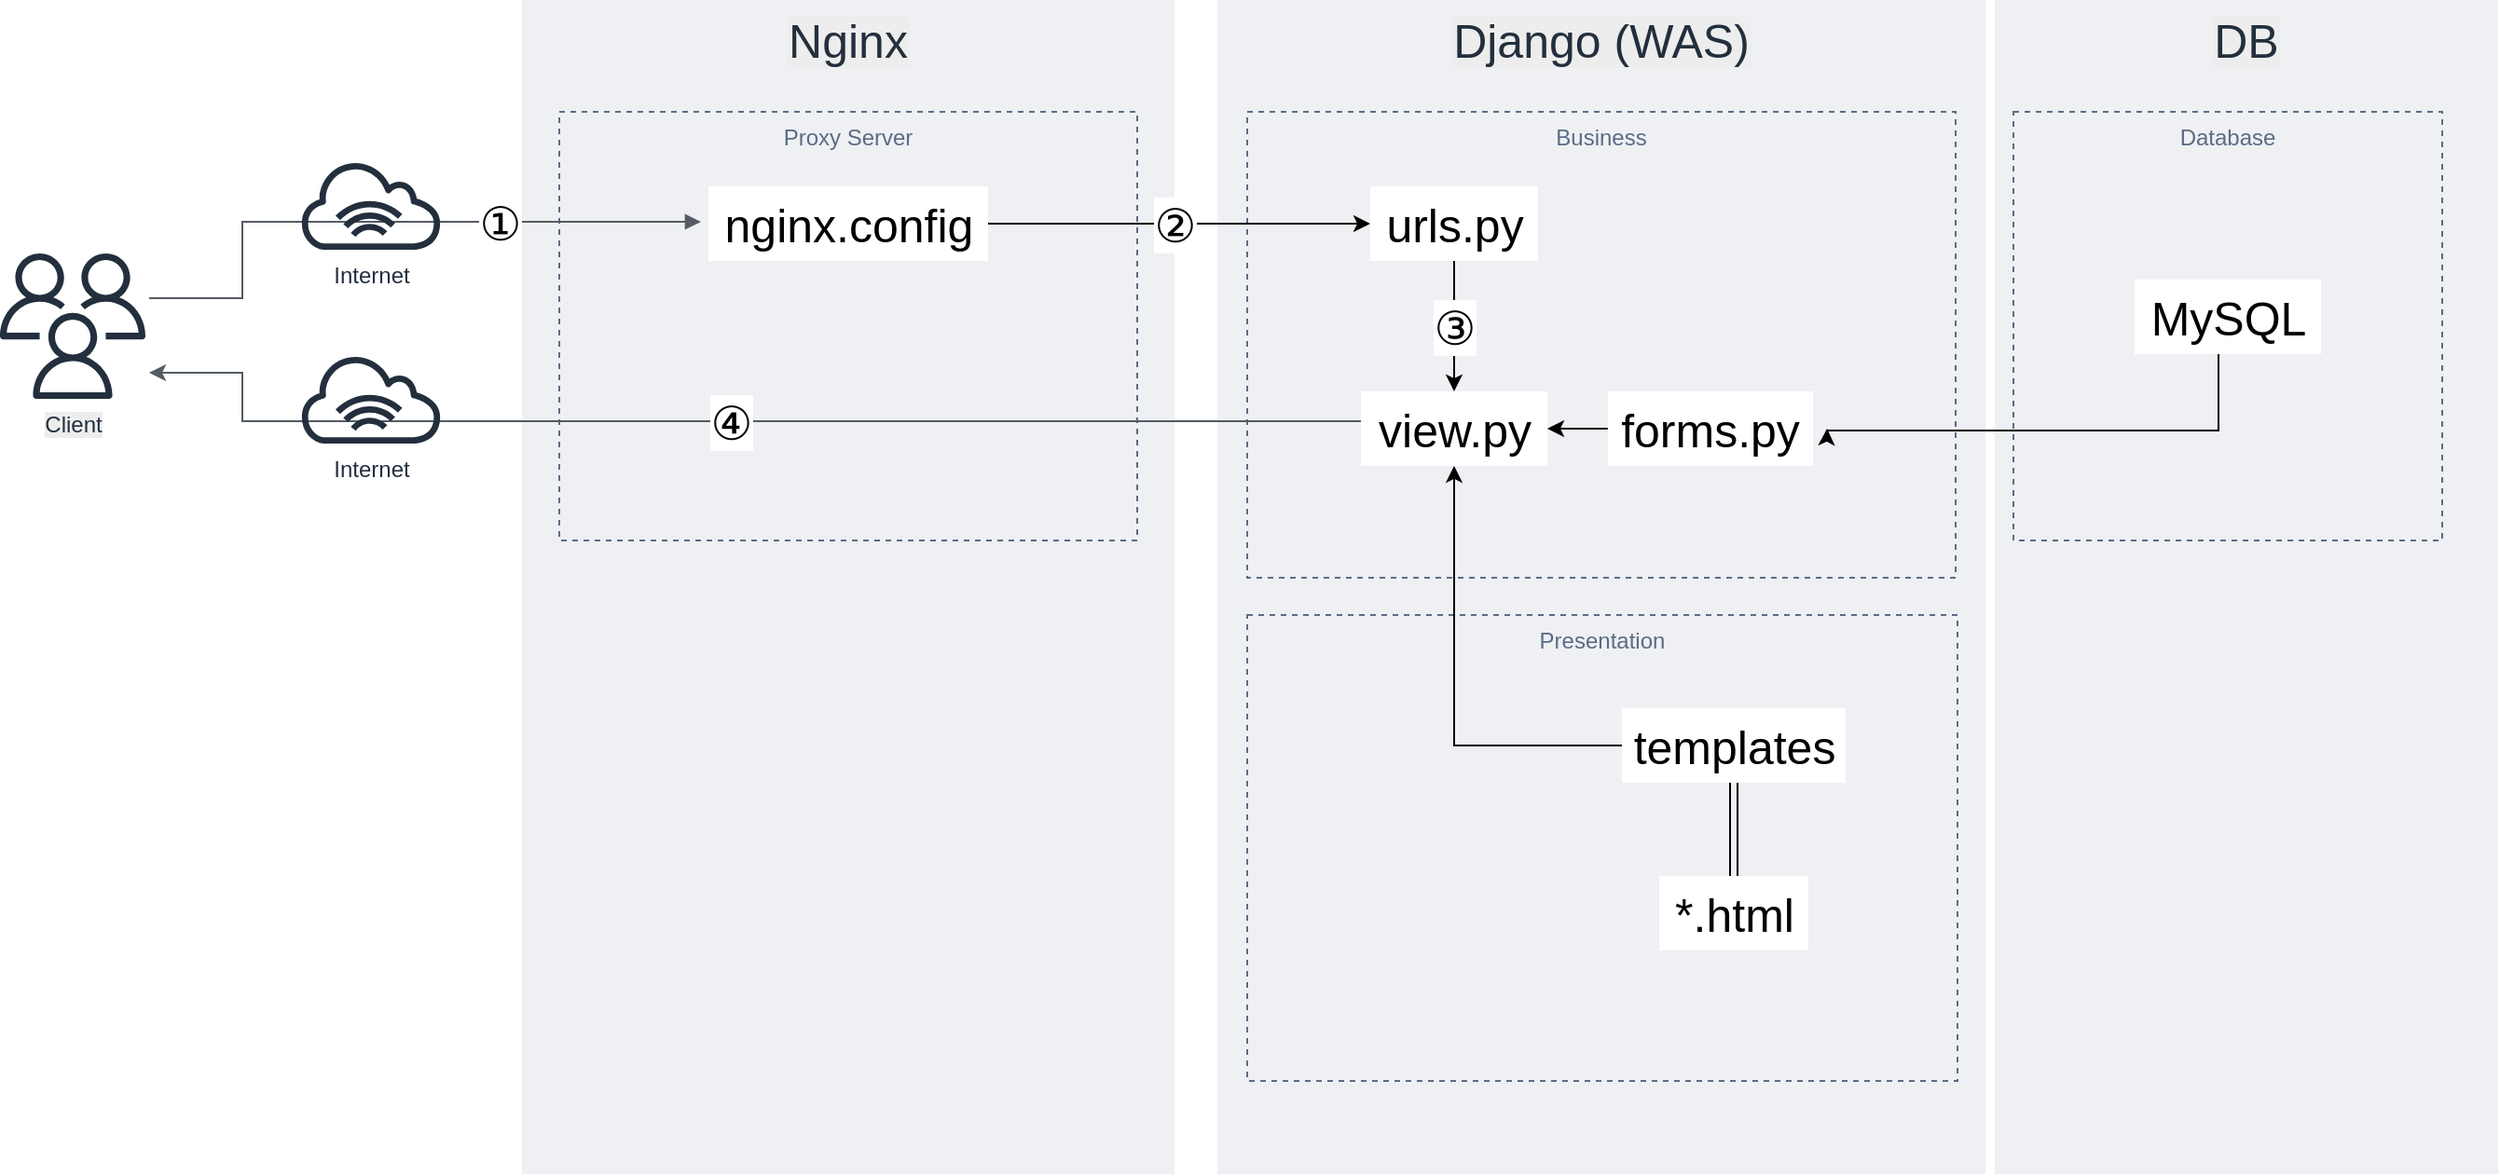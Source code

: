 <mxfile version="16.5.6" type="github">
  <diagram id="I7RKM3X8-WUXlgiCIFTA" name="Page-1">
    <mxGraphModel dx="1534" dy="1320" grid="1" gridSize="10" guides="1" tooltips="1" connect="1" arrows="1" fold="1" page="1" pageScale="2" pageWidth="827" pageHeight="1169" math="0" shadow="0">
      <root>
        <mxCell id="0" />
        <mxCell id="1" parent="0" />
        <mxCell id="OWBP5CDyAbr9O-reL2hk-7" value="DB" style="fillColor=#EFF0F3;strokeColor=none;dashed=0;verticalAlign=top;fontStyle=0;fontColor=#232F3D;labelBackgroundColor=#EDEDED;labelBorderColor=none;fontSize=25;" vertex="1" parent="1">
          <mxGeometry x="1270" y="350" width="270" height="630" as="geometry" />
        </mxCell>
        <mxCell id="OWBP5CDyAbr9O-reL2hk-6" value="Nginx" style="fillColor=#EFF0F3;strokeColor=none;dashed=0;verticalAlign=top;fontStyle=0;fontColor=#232F3D;labelBackgroundColor=#EDEDED;labelBorderColor=none;fontSize=25;" vertex="1" parent="1">
          <mxGeometry x="480" y="350" width="350" height="630" as="geometry" />
        </mxCell>
        <mxCell id="OWBP5CDyAbr9O-reL2hk-3" value="Django (WAS)" style="fillColor=#EFF0F3;strokeColor=none;dashed=0;verticalAlign=top;fontStyle=0;fontColor=#232F3D;labelBackgroundColor=#EDEDED;labelBorderColor=none;fontSize=25;" vertex="1" parent="1">
          <mxGeometry x="853" y="350" width="412" height="630" as="geometry" />
        </mxCell>
        <mxCell id="OWBP5CDyAbr9O-reL2hk-2" value="Proxy Server" style="fillColor=none;strokeColor=#5A6C86;dashed=1;verticalAlign=top;fontStyle=0;fontColor=#5A6C86;" vertex="1" parent="1">
          <mxGeometry x="500" y="410" width="310" height="230" as="geometry" />
        </mxCell>
        <mxCell id="phDlmsQMXLzlwBYmkHIe-23" value="Presentation" style="fillColor=none;strokeColor=#5A6C86;dashed=1;verticalAlign=top;fontStyle=0;fontColor=#5A6C86;" parent="1" vertex="1">
          <mxGeometry x="869" y="680" width="381" height="250" as="geometry" />
        </mxCell>
        <mxCell id="phDlmsQMXLzlwBYmkHIe-24" value="Business" style="fillColor=none;strokeColor=#5A6C86;dashed=1;verticalAlign=top;fontStyle=0;fontColor=#5A6C86;" parent="1" vertex="1">
          <mxGeometry x="869" y="410" width="380" height="250" as="geometry" />
        </mxCell>
        <mxCell id="phDlmsQMXLzlwBYmkHIe-26" value="view.py" style="text;html=1;align=center;verticalAlign=middle;resizable=0;points=[];autosize=1;strokeColor=none;fillColor=default;labelBorderColor=none;labelBackgroundColor=none;fontSize=25;" parent="phDlmsQMXLzlwBYmkHIe-24" vertex="1">
          <mxGeometry x="60.996" y="149.998" width="100" height="40" as="geometry" />
        </mxCell>
        <mxCell id="phDlmsQMXLzlwBYmkHIe-43" value="③" style="edgeStyle=orthogonalEdgeStyle;rounded=0;orthogonalLoop=1;jettySize=auto;html=1;fontSize=25;" parent="phDlmsQMXLzlwBYmkHIe-24" source="phDlmsQMXLzlwBYmkHIe-29" target="phDlmsQMXLzlwBYmkHIe-26" edge="1">
          <mxGeometry relative="1" as="geometry" />
        </mxCell>
        <mxCell id="phDlmsQMXLzlwBYmkHIe-29" value="urls.py" style="text;html=1;align=center;verticalAlign=middle;resizable=0;points=[];autosize=1;strokeColor=none;fillColor=default;labelBorderColor=none;labelBackgroundColor=none;fontSize=25;" parent="phDlmsQMXLzlwBYmkHIe-24" vertex="1">
          <mxGeometry x="65.996" y="40.002" width="90" height="40" as="geometry" />
        </mxCell>
        <mxCell id="phDlmsQMXLzlwBYmkHIe-52" style="edgeStyle=orthogonalEdgeStyle;rounded=0;orthogonalLoop=1;jettySize=auto;html=1;fontSize=25;startArrow=none;startFill=0;" parent="phDlmsQMXLzlwBYmkHIe-24" source="phDlmsQMXLzlwBYmkHIe-30" target="phDlmsQMXLzlwBYmkHIe-26" edge="1">
          <mxGeometry relative="1" as="geometry" />
        </mxCell>
        <mxCell id="phDlmsQMXLzlwBYmkHIe-30" value="forms.py" style="text;html=1;align=center;verticalAlign=middle;resizable=0;points=[];autosize=1;strokeColor=none;fillColor=default;labelBorderColor=none;labelBackgroundColor=none;fontSize=25;" parent="phDlmsQMXLzlwBYmkHIe-24" vertex="1">
          <mxGeometry x="193.441" y="149.997" width="110" height="40" as="geometry" />
        </mxCell>
        <mxCell id="phDlmsQMXLzlwBYmkHIe-25" value="Database" style="fillColor=none;strokeColor=#5A6C86;dashed=1;verticalAlign=top;fontStyle=0;fontColor=#5A6C86;" parent="1" vertex="1">
          <mxGeometry x="1280" y="410" width="230" height="230" as="geometry" />
        </mxCell>
        <mxCell id="phDlmsQMXLzlwBYmkHIe-54" style="edgeStyle=orthogonalEdgeStyle;rounded=0;jumpSize=14;orthogonalLoop=1;jettySize=auto;html=1;entryX=1.069;entryY=0.5;entryDx=0;entryDy=0;entryPerimeter=0;fontSize=25;startArrow=none;startFill=0;endSize=6;" parent="1" source="phDlmsQMXLzlwBYmkHIe-31" target="phDlmsQMXLzlwBYmkHIe-30" edge="1">
          <mxGeometry relative="1" as="geometry">
            <Array as="points">
              <mxPoint x="1390" y="581" />
            </Array>
          </mxGeometry>
        </mxCell>
        <mxCell id="phDlmsQMXLzlwBYmkHIe-31" value="MySQL" style="text;html=1;align=center;verticalAlign=middle;resizable=0;points=[];autosize=1;strokeColor=none;fillColor=default;labelBorderColor=none;labelBackgroundColor=none;fontSize=25;" parent="1" vertex="1">
          <mxGeometry x="1345" y="500" width="100" height="40" as="geometry" />
        </mxCell>
        <mxCell id="phDlmsQMXLzlwBYmkHIe-50" value="②" style="edgeStyle=orthogonalEdgeStyle;rounded=0;orthogonalLoop=1;jettySize=auto;html=1;fontSize=25;startArrow=none;startFill=0;" parent="1" source="phDlmsQMXLzlwBYmkHIe-32" target="phDlmsQMXLzlwBYmkHIe-29" edge="1">
          <mxGeometry x="-0.035" relative="1" as="geometry">
            <Array as="points">
              <mxPoint x="910" y="470" />
              <mxPoint x="910" y="470" />
            </Array>
            <mxPoint x="1" as="offset" />
          </mxGeometry>
        </mxCell>
        <mxCell id="phDlmsQMXLzlwBYmkHIe-32" value="nginx.config" style="text;html=1;align=center;verticalAlign=middle;resizable=0;points=[];autosize=1;strokeColor=none;fillColor=default;labelBorderColor=none;labelBackgroundColor=none;fontSize=25;" parent="1" vertex="1">
          <mxGeometry x="580" y="450" width="150" height="40" as="geometry" />
        </mxCell>
        <mxCell id="phDlmsQMXLzlwBYmkHIe-35" value="Client" style="sketch=0;outlineConnect=0;fontColor=#232F3E;gradientColor=none;fillColor=#232F3D;strokeColor=none;dashed=0;verticalLabelPosition=bottom;verticalAlign=top;align=center;html=1;fontSize=12;fontStyle=0;aspect=fixed;pointerEvents=1;shape=mxgraph.aws4.users;labelBackgroundColor=#EDEDED;labelBorderColor=none;" parent="1" vertex="1">
          <mxGeometry x="200" y="486" width="78" height="78" as="geometry" />
        </mxCell>
        <mxCell id="phDlmsQMXLzlwBYmkHIe-37" value="①" style="edgeStyle=orthogonalEdgeStyle;html=1;endArrow=block;elbow=vertical;startArrow=none;endFill=1;strokeColor=#545B64;rounded=0;fontSize=25;entryX=-0.027;entryY=0.475;entryDx=0;entryDy=0;entryPerimeter=0;endSize=6;jumpSize=14;" parent="1" target="phDlmsQMXLzlwBYmkHIe-32" edge="1">
          <mxGeometry x="0.359" width="100" relative="1" as="geometry">
            <mxPoint x="280" y="510" as="sourcePoint" />
            <mxPoint x="470" y="510" as="targetPoint" />
            <Array as="points">
              <mxPoint x="330" y="510" />
              <mxPoint x="330" y="469" />
            </Array>
            <mxPoint as="offset" />
          </mxGeometry>
        </mxCell>
        <mxCell id="phDlmsQMXLzlwBYmkHIe-49" value="④" style="edgeStyle=orthogonalEdgeStyle;rounded=0;orthogonalLoop=1;jettySize=auto;html=1;fontSize=25;startArrow=none;startFill=0;strokeColor=#545B64;" parent="1" source="phDlmsQMXLzlwBYmkHIe-26" edge="1">
          <mxGeometry relative="1" as="geometry">
            <mxPoint x="280" y="550" as="targetPoint" />
            <Array as="points">
              <mxPoint x="330" y="576" />
              <mxPoint x="330" y="550" />
            </Array>
          </mxGeometry>
        </mxCell>
        <mxCell id="phDlmsQMXLzlwBYmkHIe-27" value="templates" style="text;html=1;align=center;verticalAlign=middle;resizable=0;points=[];autosize=1;strokeColor=none;fillColor=default;labelBorderColor=none;labelBackgroundColor=none;fontSize=25;" parent="1" vertex="1">
          <mxGeometry x="1070" y="730.003" width="120" height="40" as="geometry" />
        </mxCell>
        <mxCell id="phDlmsQMXLzlwBYmkHIe-51" style="edgeStyle=orthogonalEdgeStyle;rounded=0;orthogonalLoop=1;jettySize=auto;html=1;fontSize=25;startArrow=none;startFill=0;" parent="1" source="phDlmsQMXLzlwBYmkHIe-27" target="phDlmsQMXLzlwBYmkHIe-26" edge="1">
          <mxGeometry relative="1" as="geometry" />
        </mxCell>
        <mxCell id="OWBP5CDyAbr9O-reL2hk-5" style="edgeStyle=orthogonalEdgeStyle;rounded=0;jumpSize=14;orthogonalLoop=1;jettySize=auto;html=1;labelBackgroundColor=none;fontSize=25;startArrow=none;startFill=0;shape=link;" edge="1" parent="1" source="OWBP5CDyAbr9O-reL2hk-4" target="phDlmsQMXLzlwBYmkHIe-27">
          <mxGeometry relative="1" as="geometry" />
        </mxCell>
        <mxCell id="OWBP5CDyAbr9O-reL2hk-4" value="*.html" style="text;html=1;align=center;verticalAlign=middle;resizable=0;points=[];autosize=1;strokeColor=none;fillColor=default;fontSize=25;" vertex="1" parent="1">
          <mxGeometry x="1090" y="820" width="80" height="40" as="geometry" />
        </mxCell>
        <mxCell id="OWBP5CDyAbr9O-reL2hk-8" value="Internet" style="sketch=0;outlineConnect=0;fontColor=#232F3E;gradientColor=none;fillColor=#232F3D;strokeColor=none;dashed=0;verticalLabelPosition=bottom;verticalAlign=top;align=center;html=1;fontSize=12;fontStyle=0;aspect=fixed;pointerEvents=1;shape=mxgraph.aws4.internet_alt1;labelBackgroundColor=none;labelBorderColor=none;" vertex="1" parent="1">
          <mxGeometry x="360" y="436" width="78" height="48" as="geometry" />
        </mxCell>
        <mxCell id="OWBP5CDyAbr9O-reL2hk-9" value="Internet" style="sketch=0;outlineConnect=0;fontColor=#232F3E;gradientColor=none;fillColor=#232F3D;strokeColor=none;dashed=0;verticalLabelPosition=bottom;verticalAlign=top;align=center;html=1;fontSize=12;fontStyle=0;aspect=fixed;pointerEvents=1;shape=mxgraph.aws4.internet_alt1;labelBackgroundColor=none;labelBorderColor=none;" vertex="1" parent="1">
          <mxGeometry x="360" y="540" width="78" height="48" as="geometry" />
        </mxCell>
      </root>
    </mxGraphModel>
  </diagram>
</mxfile>

